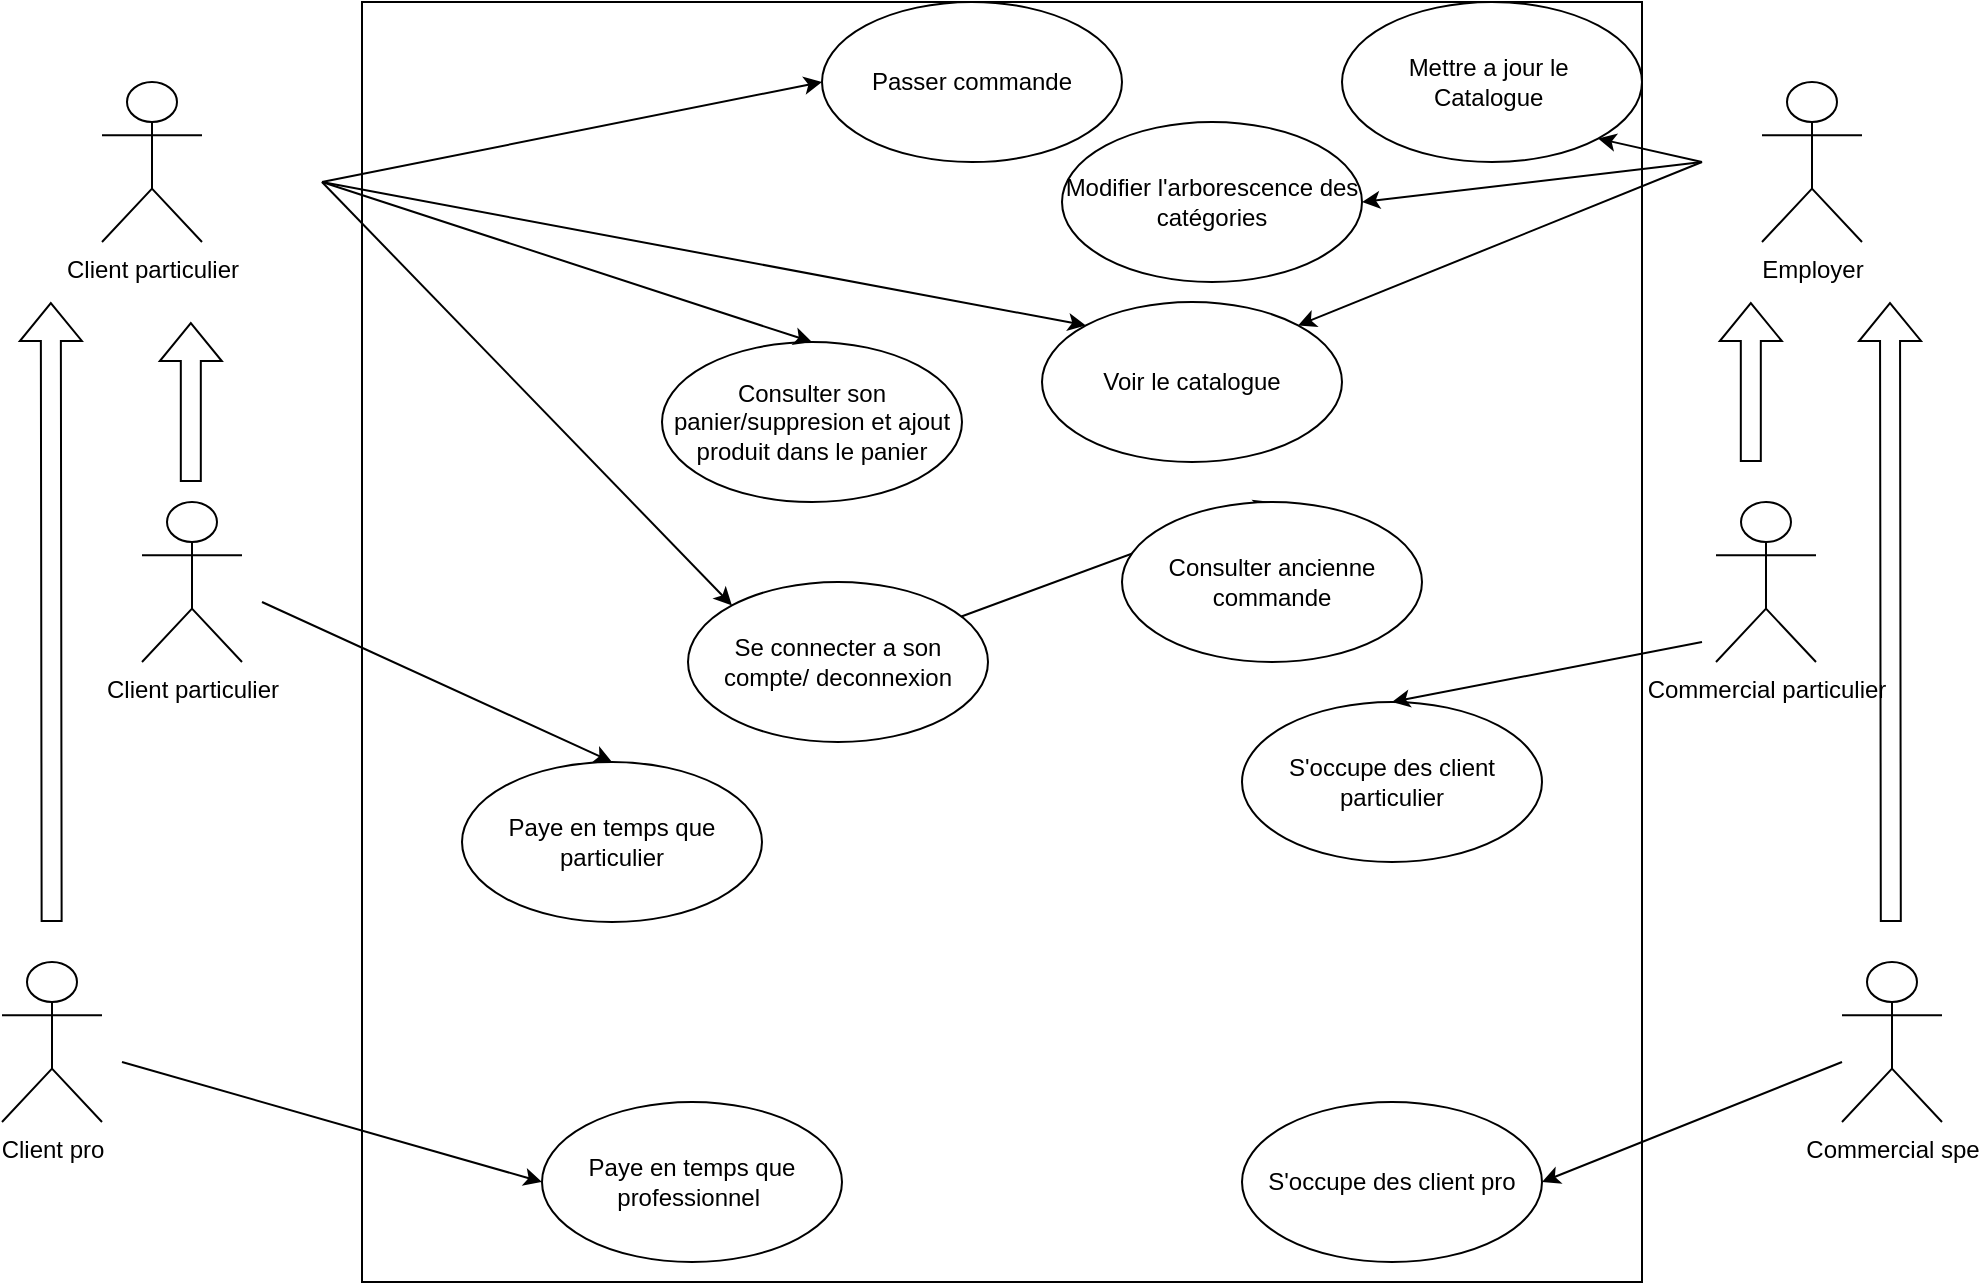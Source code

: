 <mxfile version="21.0.8" type="device" pages="2"><diagram name="diagrammeCasUtilisation" id="7YL-2INxRYrqN-UzRQrR"><mxGraphModel dx="2432" dy="949" grid="1" gridSize="10" guides="1" tooltips="1" connect="1" arrows="1" fold="1" page="1" pageScale="1" pageWidth="827" pageHeight="1169" math="0" shadow="0"><root><mxCell id="0"/><mxCell id="1" parent="0"/><mxCell id="HLQZG6jeQHOVHEbx75u4-1" value="Client particulier" style="shape=umlActor;verticalLabelPosition=bottom;verticalAlign=top;html=1;outlineConnect=0;" vertex="1" parent="1"><mxGeometry x="-10" y="280" width="50" height="80" as="geometry"/></mxCell><mxCell id="HLQZG6jeQHOVHEbx75u4-2" value="Commercial particulier" style="shape=umlActor;verticalLabelPosition=bottom;verticalAlign=top;html=1;outlineConnect=0;" vertex="1" parent="1"><mxGeometry x="777" y="280" width="50" height="80" as="geometry"/></mxCell><mxCell id="HLQZG6jeQHOVHEbx75u4-3" value="" style="whiteSpace=wrap;html=1;aspect=fixed;" vertex="1" parent="1"><mxGeometry x="100" y="30" width="640" height="640" as="geometry"/></mxCell><mxCell id="HLQZG6jeQHOVHEbx75u4-4" value="Mettre a jour le&amp;nbsp;&lt;br&gt;Catalogue&amp;nbsp;" style="ellipse;whiteSpace=wrap;html=1;" vertex="1" parent="1"><mxGeometry x="590" y="30" width="150" height="80" as="geometry"/></mxCell><mxCell id="HLQZG6jeQHOVHEbx75u4-5" value="" style="endArrow=classic;html=1;rounded=0;entryX=1;entryY=1;entryDx=0;entryDy=0;" edge="1" parent="1" target="HLQZG6jeQHOVHEbx75u4-4"><mxGeometry width="50" height="50" relative="1" as="geometry"><mxPoint x="770" y="110" as="sourcePoint"/><mxPoint x="440" y="380" as="targetPoint"/></mxGeometry></mxCell><mxCell id="HLQZG6jeQHOVHEbx75u4-7" value="S'occupe des client particulier" style="ellipse;whiteSpace=wrap;html=1;" vertex="1" parent="1"><mxGeometry x="540" y="380" width="150" height="80" as="geometry"/></mxCell><mxCell id="HLQZG6jeQHOVHEbx75u4-8" value="" style="endArrow=classic;html=1;rounded=0;entryX=0.5;entryY=0;entryDx=0;entryDy=0;" edge="1" parent="1" target="HLQZG6jeQHOVHEbx75u4-7"><mxGeometry width="50" height="50" relative="1" as="geometry"><mxPoint x="770" y="350" as="sourcePoint"/><mxPoint x="440" y="380" as="targetPoint"/></mxGeometry></mxCell><mxCell id="HLQZG6jeQHOVHEbx75u4-10" value="Voir le catalogue" style="ellipse;whiteSpace=wrap;html=1;" vertex="1" parent="1"><mxGeometry x="440" y="180" width="150" height="80" as="geometry"/></mxCell><mxCell id="HLQZG6jeQHOVHEbx75u4-11" value="" style="endArrow=classic;html=1;rounded=0;entryX=0;entryY=0;entryDx=0;entryDy=0;" edge="1" parent="1" target="HLQZG6jeQHOVHEbx75u4-10"><mxGeometry width="50" height="50" relative="1" as="geometry"><mxPoint x="80" y="120" as="sourcePoint"/><mxPoint x="440" y="390" as="targetPoint"/></mxGeometry></mxCell><mxCell id="HLQZG6jeQHOVHEbx75u4-12" value="" style="endArrow=classic;html=1;rounded=0;entryX=1;entryY=0;entryDx=0;entryDy=0;" edge="1" parent="1" target="HLQZG6jeQHOVHEbx75u4-10"><mxGeometry width="50" height="50" relative="1" as="geometry"><mxPoint x="770" y="110" as="sourcePoint"/><mxPoint x="440" y="390" as="targetPoint"/></mxGeometry></mxCell><mxCell id="HLQZG6jeQHOVHEbx75u4-13" value="Consulter son panier/suppresion et ajout produit dans le panier" style="ellipse;whiteSpace=wrap;html=1;" vertex="1" parent="1"><mxGeometry x="250" y="200" width="150" height="80" as="geometry"/></mxCell><mxCell id="HLQZG6jeQHOVHEbx75u4-14" value="" style="endArrow=classic;html=1;rounded=0;entryX=0.5;entryY=0;entryDx=0;entryDy=0;" edge="1" parent="1" target="HLQZG6jeQHOVHEbx75u4-13"><mxGeometry width="50" height="50" relative="1" as="geometry"><mxPoint x="80" y="120" as="sourcePoint"/><mxPoint x="440" y="270" as="targetPoint"/></mxGeometry></mxCell><mxCell id="HLQZG6jeQHOVHEbx75u4-15" value="Passer commande" style="ellipse;whiteSpace=wrap;html=1;" vertex="1" parent="1"><mxGeometry x="330" y="30" width="150" height="80" as="geometry"/></mxCell><mxCell id="HLQZG6jeQHOVHEbx75u4-16" value="" style="endArrow=classic;html=1;rounded=0;entryX=0;entryY=0.5;entryDx=0;entryDy=0;" edge="1" parent="1" target="HLQZG6jeQHOVHEbx75u4-15"><mxGeometry width="50" height="50" relative="1" as="geometry"><mxPoint x="80" y="120" as="sourcePoint"/><mxPoint x="440" y="270" as="targetPoint"/></mxGeometry></mxCell><mxCell id="HLQZG6jeQHOVHEbx75u4-17" value="Se connecter a son compte/ deconnexion" style="ellipse;whiteSpace=wrap;html=1;" vertex="1" parent="1"><mxGeometry x="263" y="320" width="150" height="80" as="geometry"/></mxCell><mxCell id="HLQZG6jeQHOVHEbx75u4-18" value="" style="endArrow=classic;html=1;rounded=0;entryX=0;entryY=0;entryDx=0;entryDy=0;" edge="1" parent="1" target="HLQZG6jeQHOVHEbx75u4-17"><mxGeometry width="50" height="50" relative="1" as="geometry"><mxPoint x="80" y="120" as="sourcePoint"/><mxPoint x="440" y="260" as="targetPoint"/></mxGeometry></mxCell><mxCell id="HLQZG6jeQHOVHEbx75u4-21" value="Commercial spe" style="shape=umlActor;verticalLabelPosition=bottom;verticalAlign=top;html=1;outlineConnect=0;" vertex="1" parent="1"><mxGeometry x="840" y="510" width="50" height="80" as="geometry"/></mxCell><mxCell id="UbfAhWGyaGhuWlfIdMrP-2" value="" style="endArrow=classic;html=1;rounded=0;entryX=0.5;entryY=0;entryDx=0;entryDy=0;" edge="1" parent="1" source="HLQZG6jeQHOVHEbx75u4-17" target="UbfAhWGyaGhuWlfIdMrP-3"><mxGeometry width="50" height="50" relative="1" as="geometry"><mxPoint x="270" y="460" as="sourcePoint"/><mxPoint x="279" y="560" as="targetPoint"/></mxGeometry></mxCell><mxCell id="UbfAhWGyaGhuWlfIdMrP-3" value="Consulter ancienne commande" style="ellipse;whiteSpace=wrap;html=1;" vertex="1" parent="1"><mxGeometry x="480" y="280" width="150" height="80" as="geometry"/></mxCell><mxCell id="UbfAhWGyaGhuWlfIdMrP-4" value="Client pro" style="shape=umlActor;verticalLabelPosition=bottom;verticalAlign=top;html=1;outlineConnect=0;" vertex="1" parent="1"><mxGeometry x="-80" y="510" width="50" height="80" as="geometry"/></mxCell><mxCell id="UbfAhWGyaGhuWlfIdMrP-6" value="S'occupe des client pro" style="ellipse;whiteSpace=wrap;html=1;" vertex="1" parent="1"><mxGeometry x="540" y="580" width="150" height="80" as="geometry"/></mxCell><mxCell id="UbfAhWGyaGhuWlfIdMrP-7" value="" style="endArrow=classic;html=1;rounded=0;entryX=1;entryY=0.5;entryDx=0;entryDy=0;" edge="1" parent="1" source="HLQZG6jeQHOVHEbx75u4-21" target="UbfAhWGyaGhuWlfIdMrP-6"><mxGeometry width="50" height="50" relative="1" as="geometry"><mxPoint x="750" y="620" as="sourcePoint"/><mxPoint x="320" y="420" as="targetPoint"/></mxGeometry></mxCell><mxCell id="UbfAhWGyaGhuWlfIdMrP-11" value="Modifier l'arborescence des catégories" style="ellipse;whiteSpace=wrap;html=1;" vertex="1" parent="1"><mxGeometry x="450" y="90" width="150" height="80" as="geometry"/></mxCell><mxCell id="UbfAhWGyaGhuWlfIdMrP-12" value="" style="endArrow=classic;html=1;rounded=0;entryX=1;entryY=0.5;entryDx=0;entryDy=0;" edge="1" parent="1" target="UbfAhWGyaGhuWlfIdMrP-11"><mxGeometry width="50" height="50" relative="1" as="geometry"><mxPoint x="770" y="110" as="sourcePoint"/><mxPoint x="320" y="400" as="targetPoint"/></mxGeometry></mxCell><mxCell id="UbfAhWGyaGhuWlfIdMrP-13" value="" style="shape=flexArrow;endArrow=classic;html=1;rounded=0;" edge="1" parent="1"><mxGeometry width="50" height="50" relative="1" as="geometry"><mxPoint x="794.41" y="260" as="sourcePoint"/><mxPoint x="794.41" y="180" as="targetPoint"/></mxGeometry></mxCell><mxCell id="UbfAhWGyaGhuWlfIdMrP-15" value="Employer" style="shape=umlActor;verticalLabelPosition=bottom;verticalAlign=top;html=1;outlineConnect=0;" vertex="1" parent="1"><mxGeometry x="800" y="70" width="50" height="80" as="geometry"/></mxCell><mxCell id="UbfAhWGyaGhuWlfIdMrP-20" value="" style="shape=flexArrow;endArrow=classic;html=1;rounded=0;" edge="1" parent="1"><mxGeometry width="50" height="50" relative="1" as="geometry"><mxPoint x="864.41" y="490" as="sourcePoint"/><mxPoint x="864" y="180" as="targetPoint"/></mxGeometry></mxCell><mxCell id="UbfAhWGyaGhuWlfIdMrP-21" value="Client particulier" style="shape=umlActor;verticalLabelPosition=bottom;verticalAlign=top;html=1;outlineConnect=0;" vertex="1" parent="1"><mxGeometry x="-30" y="70" width="50" height="80" as="geometry"/></mxCell><mxCell id="UbfAhWGyaGhuWlfIdMrP-22" value="" style="shape=flexArrow;endArrow=classic;html=1;rounded=0;" edge="1" parent="1"><mxGeometry width="50" height="50" relative="1" as="geometry"><mxPoint x="-55.18" y="490" as="sourcePoint"/><mxPoint x="-55.59" y="180" as="targetPoint"/></mxGeometry></mxCell><mxCell id="UbfAhWGyaGhuWlfIdMrP-24" value="" style="shape=flexArrow;endArrow=classic;html=1;rounded=0;" edge="1" parent="1"><mxGeometry width="50" height="50" relative="1" as="geometry"><mxPoint x="14.41" y="270" as="sourcePoint"/><mxPoint x="14.41" y="190" as="targetPoint"/></mxGeometry></mxCell><mxCell id="UbfAhWGyaGhuWlfIdMrP-25" value="Paye en temps que professionnel&amp;nbsp;" style="ellipse;whiteSpace=wrap;html=1;" vertex="1" parent="1"><mxGeometry x="190" y="580" width="150" height="80" as="geometry"/></mxCell><mxCell id="UbfAhWGyaGhuWlfIdMrP-26" value="Paye en temps que particulier" style="ellipse;whiteSpace=wrap;html=1;" vertex="1" parent="1"><mxGeometry x="150" y="410" width="150" height="80" as="geometry"/></mxCell><mxCell id="UbfAhWGyaGhuWlfIdMrP-27" value="" style="endArrow=classic;html=1;rounded=0;entryX=0.5;entryY=0;entryDx=0;entryDy=0;" edge="1" parent="1" target="UbfAhWGyaGhuWlfIdMrP-26"><mxGeometry width="50" height="50" relative="1" as="geometry"><mxPoint x="50" y="330" as="sourcePoint"/><mxPoint x="190" y="250" as="targetPoint"/></mxGeometry></mxCell><mxCell id="UbfAhWGyaGhuWlfIdMrP-28" value="" style="endArrow=classic;html=1;rounded=0;entryX=0;entryY=0.5;entryDx=0;entryDy=0;" edge="1" parent="1" target="UbfAhWGyaGhuWlfIdMrP-25"><mxGeometry width="50" height="50" relative="1" as="geometry"><mxPoint x="-20" y="560" as="sourcePoint"/><mxPoint x="190" y="390" as="targetPoint"/></mxGeometry></mxCell></root></mxGraphModel></diagram><diagram id="fQSaHoYNGmre6yYlFoZQ" name="diagrammeSequence"><mxGraphModel dx="1605" dy="949" grid="1" gridSize="10" guides="1" tooltips="1" connect="1" arrows="1" fold="1" page="1" pageScale="1" pageWidth="827" pageHeight="1169" math="0" shadow="0"><root><mxCell id="0"/><mxCell id="1" parent="0"/><mxCell id="Fxoytd9ydMWABuIGu68k-3" value="Client&lt;br&gt;" style="shape=umlActor;verticalLabelPosition=bottom;verticalAlign=top;html=1;outlineConnect=0;" vertex="1" parent="1"><mxGeometry x="100" y="30" width="40" height="70" as="geometry"/></mxCell><mxCell id="Fxoytd9ydMWABuIGu68k-5" value="Systeme" style="rounded=0;whiteSpace=wrap;html=1;" vertex="1" parent="1"><mxGeometry x="660" y="60" width="120" height="60" as="geometry"/></mxCell><mxCell id="Fxoytd9ydMWABuIGu68k-6" value="" style="endArrow=classic;html=1;rounded=0;" edge="1" parent="1"><mxGeometry width="50" height="50" relative="1" as="geometry"><mxPoint x="120" y="160" as="sourcePoint"/><mxPoint x="720" y="160" as="targetPoint"/></mxGeometry></mxCell><mxCell id="Fxoytd9ydMWABuIGu68k-8" value="1: Clique sur la catégorie choisis" style="edgeLabel;html=1;align=center;verticalAlign=middle;resizable=0;points=[];" vertex="1" connectable="0" parent="Fxoytd9ydMWABuIGu68k-6"><mxGeometry x="-0.133" y="-1" relative="1" as="geometry"><mxPoint y="-11" as="offset"/></mxGeometry></mxCell><mxCell id="Fxoytd9ydMWABuIGu68k-7" value="" style="endArrow=classic;html=1;rounded=0;" edge="1" parent="1"><mxGeometry width="50" height="50" relative="1" as="geometry"><mxPoint x="720" y="200" as="sourcePoint"/><mxPoint x="120" y="200" as="targetPoint"/></mxGeometry></mxCell><mxCell id="Fxoytd9ydMWABuIGu68k-9" value="2: Affiche en déroulant l'intégriter de la categorie" style="edgeLabel;html=1;align=center;verticalAlign=middle;resizable=0;points=[];" vertex="1" connectable="0" parent="Fxoytd9ydMWABuIGu68k-7"><mxGeometry x="0.267" y="-3" relative="1" as="geometry"><mxPoint x="50" y="-7" as="offset"/></mxGeometry></mxCell><mxCell id="Fxoytd9ydMWABuIGu68k-10" value="" style="endArrow=classic;html=1;rounded=0;" edge="1" parent="1"><mxGeometry width="50" height="50" relative="1" as="geometry"><mxPoint x="120" y="240" as="sourcePoint"/><mxPoint x="720" y="240" as="targetPoint"/></mxGeometry></mxCell><mxCell id="Fxoytd9ydMWABuIGu68k-11" value="3: Choisi sa sous categorie" style="edgeLabel;html=1;align=center;verticalAlign=middle;resizable=0;points=[];" vertex="1" connectable="0" parent="Fxoytd9ydMWABuIGu68k-10"><mxGeometry x="-0.117" y="4" relative="1" as="geometry"><mxPoint x="-5" y="-6" as="offset"/></mxGeometry></mxCell><mxCell id="Fxoytd9ydMWABuIGu68k-12" value="" style="endArrow=classic;html=1;rounded=0;" edge="1" parent="1"><mxGeometry width="50" height="50" relative="1" as="geometry"><mxPoint x="720" y="280" as="sourcePoint"/><mxPoint x="120" y="280" as="targetPoint"/></mxGeometry></mxCell><mxCell id="Fxoytd9ydMWABuIGu68k-14" value="4: Affiche le contenue de la sous categorie" style="edgeLabel;html=1;align=center;verticalAlign=middle;resizable=0;points=[];" vertex="1" connectable="0" parent="Fxoytd9ydMWABuIGu68k-12"><mxGeometry x="0.107" y="3" relative="1" as="geometry"><mxPoint x="-18" y="-13" as="offset"/></mxGeometry></mxCell><mxCell id="Fxoytd9ydMWABuIGu68k-15" value="" style="endArrow=classic;html=1;rounded=0;" edge="1" parent="1"><mxGeometry width="50" height="50" relative="1" as="geometry"><mxPoint x="120" y="320" as="sourcePoint"/><mxPoint x="720" y="320" as="targetPoint"/></mxGeometry></mxCell><mxCell id="Fxoytd9ydMWABuIGu68k-16" value="5a: Selectionne un article" style="edgeLabel;html=1;align=center;verticalAlign=middle;resizable=0;points=[];" vertex="1" connectable="0" parent="Fxoytd9ydMWABuIGu68k-15"><mxGeometry x="-0.117" y="4" relative="1" as="geometry"><mxPoint x="-5" y="-6" as="offset"/></mxGeometry></mxCell><mxCell id="Fxoytd9ydMWABuIGu68k-17" value="" style="endArrow=classic;html=1;rounded=0;" edge="1" parent="1"><mxGeometry width="50" height="50" relative="1" as="geometry"><mxPoint x="720" y="400" as="sourcePoint"/><mxPoint x="120" y="400" as="targetPoint"/></mxGeometry></mxCell><mxCell id="Fxoytd9ydMWABuIGu68k-18" value="6a: Affiche la fiche de détails de l'article" style="edgeLabel;html=1;align=center;verticalAlign=middle;resizable=0;points=[];" vertex="1" connectable="0" parent="Fxoytd9ydMWABuIGu68k-17"><mxGeometry x="0.107" y="3" relative="1" as="geometry"><mxPoint x="-18" y="-13" as="offset"/></mxGeometry></mxCell><mxCell id="Fxoytd9ydMWABuIGu68k-19" value="" style="endArrow=classic;html=1;rounded=0;" edge="1" parent="1"><mxGeometry width="50" height="50" relative="1" as="geometry"><mxPoint x="120" y="360" as="sourcePoint"/><mxPoint x="720" y="360" as="targetPoint"/></mxGeometry></mxCell><mxCell id="Fxoytd9ydMWABuIGu68k-20" value="5b: Clique sur l'ajout rapide au panier" style="edgeLabel;html=1;align=center;verticalAlign=middle;resizable=0;points=[];" vertex="1" connectable="0" parent="Fxoytd9ydMWABuIGu68k-19"><mxGeometry x="-0.117" y="4" relative="1" as="geometry"><mxPoint x="-5" y="-6" as="offset"/></mxGeometry></mxCell><mxCell id="Fxoytd9ydMWABuIGu68k-22" value="" style="endArrow=classic;html=1;rounded=0;" edge="1" parent="1"><mxGeometry width="50" height="50" relative="1" as="geometry"><mxPoint x="720" y="440" as="sourcePoint"/><mxPoint x="120" y="440" as="targetPoint"/></mxGeometry></mxCell><mxCell id="Fxoytd9ydMWABuIGu68k-23" value="6b: Affiche une petite pop-up&amp;nbsp; de validation" style="edgeLabel;html=1;align=center;verticalAlign=middle;resizable=0;points=[];" vertex="1" connectable="0" parent="Fxoytd9ydMWABuIGu68k-22"><mxGeometry x="0.107" y="3" relative="1" as="geometry"><mxPoint x="-18" y="-13" as="offset"/></mxGeometry></mxCell><mxCell id="Fxoytd9ydMWABuIGu68k-24" value="" style="endArrow=classic;html=1;rounded=0;" edge="1" parent="1"><mxGeometry width="50" height="50" relative="1" as="geometry"><mxPoint x="120" y="480" as="sourcePoint"/><mxPoint x="720" y="480" as="targetPoint"/></mxGeometry></mxCell><mxCell id="Fxoytd9ydMWABuIGu68k-25" value="7: Clique sur le panier&amp;nbsp;" style="edgeLabel;html=1;align=center;verticalAlign=middle;resizable=0;points=[];" vertex="1" connectable="0" parent="Fxoytd9ydMWABuIGu68k-24"><mxGeometry x="-0.117" y="4" relative="1" as="geometry"><mxPoint x="-5" y="-6" as="offset"/></mxGeometry></mxCell><mxCell id="EUd6gNKHl2vyJr3b9Pkg-2" value="" style="endArrow=classic;html=1;rounded=0;" edge="1" parent="1"><mxGeometry width="50" height="50" relative="1" as="geometry"><mxPoint x="720" y="520" as="sourcePoint"/><mxPoint x="120" y="520" as="targetPoint"/></mxGeometry></mxCell><mxCell id="EUd6gNKHl2vyJr3b9Pkg-3" value="8: Affiche la page du panier du client" style="edgeLabel;html=1;align=center;verticalAlign=middle;resizable=0;points=[];" vertex="1" connectable="0" parent="EUd6gNKHl2vyJr3b9Pkg-2"><mxGeometry x="0.107" y="3" relative="1" as="geometry"><mxPoint x="-18" y="-13" as="offset"/></mxGeometry></mxCell><mxCell id="EUd6gNKHl2vyJr3b9Pkg-4" value="" style="endArrow=classic;html=1;rounded=0;" edge="1" parent="1"><mxGeometry width="50" height="50" relative="1" as="geometry"><mxPoint x="120" y="560" as="sourcePoint"/><mxPoint x="720" y="560" as="targetPoint"/></mxGeometry></mxCell><mxCell id="EUd6gNKHl2vyJr3b9Pkg-5" value="9: clique sur le bouton valider commande" style="edgeLabel;html=1;align=center;verticalAlign=middle;resizable=0;points=[];" vertex="1" connectable="0" parent="EUd6gNKHl2vyJr3b9Pkg-4"><mxGeometry x="-0.117" y="4" relative="1" as="geometry"><mxPoint x="-5" y="-6" as="offset"/></mxGeometry></mxCell><mxCell id="EUd6gNKHl2vyJr3b9Pkg-6" value="" style="endArrow=classic;html=1;rounded=0;" edge="1" parent="1"><mxGeometry width="50" height="50" relative="1" as="geometry"><mxPoint x="720" y="600" as="sourcePoint"/><mxPoint x="120" y="600" as="targetPoint"/></mxGeometry></mxCell><mxCell id="EUd6gNKHl2vyJr3b9Pkg-7" value="10: Affiche la page de renseignement a remplir par le client" style="edgeLabel;html=1;align=center;verticalAlign=middle;resizable=0;points=[];" vertex="1" connectable="0" parent="EUd6gNKHl2vyJr3b9Pkg-6"><mxGeometry x="0.107" y="3" relative="1" as="geometry"><mxPoint x="-18" y="-13" as="offset"/></mxGeometry></mxCell><mxCell id="EUd6gNKHl2vyJr3b9Pkg-8" value="" style="endArrow=classic;html=1;rounded=0;" edge="1" parent="1"><mxGeometry width="50" height="50" relative="1" as="geometry"><mxPoint x="120" y="640" as="sourcePoint"/><mxPoint x="720" y="640" as="targetPoint"/></mxGeometry></mxCell><mxCell id="EUd6gNKHl2vyJr3b9Pkg-9" value="11: Remplis les information demander&amp;nbsp; et les valides" style="edgeLabel;html=1;align=center;verticalAlign=middle;resizable=0;points=[];" vertex="1" connectable="0" parent="EUd6gNKHl2vyJr3b9Pkg-8"><mxGeometry x="-0.117" y="4" relative="1" as="geometry"><mxPoint x="-5" y="-6" as="offset"/></mxGeometry></mxCell><mxCell id="EUd6gNKHl2vyJr3b9Pkg-10" value="" style="endArrow=classic;html=1;rounded=0;" edge="1" parent="1"><mxGeometry width="50" height="50" relative="1" as="geometry"><mxPoint x="720" y="720" as="sourcePoint"/><mxPoint x="120" y="720" as="targetPoint"/></mxGeometry></mxCell><mxCell id="EUd6gNKHl2vyJr3b9Pkg-11" value="12: Valide les infromation puis affiche la fenetre des moyen de payement" style="edgeLabel;html=1;align=center;verticalAlign=middle;resizable=0;points=[];" vertex="1" connectable="0" parent="EUd6gNKHl2vyJr3b9Pkg-10"><mxGeometry x="0.107" y="3" relative="1" as="geometry"><mxPoint x="-18" y="-13" as="offset"/></mxGeometry></mxCell><mxCell id="EUd6gNKHl2vyJr3b9Pkg-12" value="" style="endArrow=classic;html=1;rounded=0;" edge="1" parent="1"><mxGeometry width="50" height="50" relative="1" as="geometry"><mxPoint x="120" y="760" as="sourcePoint"/><mxPoint x="720" y="760" as="targetPoint"/></mxGeometry></mxCell><mxCell id="EUd6gNKHl2vyJr3b9Pkg-13" value="13: Remplis le moyen de payement et valide" style="edgeLabel;html=1;align=center;verticalAlign=middle;resizable=0;points=[];" vertex="1" connectable="0" parent="EUd6gNKHl2vyJr3b9Pkg-12"><mxGeometry x="-0.117" y="4" relative="1" as="geometry"><mxPoint x="-5" y="-6" as="offset"/></mxGeometry></mxCell><mxCell id="EUd6gNKHl2vyJr3b9Pkg-14" value="" style="endArrow=classic;html=1;rounded=0;" edge="1" parent="1"><mxGeometry width="50" height="50" relative="1" as="geometry"><mxPoint x="720" y="640" as="sourcePoint"/><mxPoint x="720" y="720" as="targetPoint"/><Array as="points"><mxPoint x="800" y="640"/><mxPoint x="800" y="720"/></Array></mxGeometry></mxCell><mxCell id="EUd6gNKHl2vyJr3b9Pkg-15" value="Verifie les information" style="text;html=1;align=center;verticalAlign=middle;resizable=0;points=[];autosize=1;strokeColor=none;fillColor=none;" vertex="1" parent="1"><mxGeometry x="710" y="610" width="140" height="30" as="geometry"/></mxCell><mxCell id="EUd6gNKHl2vyJr3b9Pkg-16" value="" style="endArrow=classic;html=1;rounded=0;" edge="1" parent="1"><mxGeometry width="50" height="50" relative="1" as="geometry"><mxPoint x="720" y="760" as="sourcePoint"/><mxPoint x="720" y="840" as="targetPoint"/><Array as="points"><mxPoint x="800" y="760"/><mxPoint x="800" y="840"/></Array></mxGeometry></mxCell><mxCell id="EUd6gNKHl2vyJr3b9Pkg-17" value="Verifie les information" style="text;html=1;align=center;verticalAlign=middle;resizable=0;points=[];autosize=1;strokeColor=none;fillColor=none;" vertex="1" parent="1"><mxGeometry x="720" y="730" width="140" height="30" as="geometry"/></mxCell><mxCell id="EUd6gNKHl2vyJr3b9Pkg-18" value="" style="endArrow=classic;html=1;rounded=0;" edge="1" parent="1"><mxGeometry width="50" height="50" relative="1" as="geometry"><mxPoint x="720" y="840" as="sourcePoint"/><mxPoint x="120" y="840" as="targetPoint"/></mxGeometry></mxCell><mxCell id="EUd6gNKHl2vyJr3b9Pkg-19" value="13a: Valide le payement avec un pop-up" style="edgeLabel;html=1;align=center;verticalAlign=middle;resizable=0;points=[];" vertex="1" connectable="0" parent="EUd6gNKHl2vyJr3b9Pkg-18"><mxGeometry x="0.107" y="3" relative="1" as="geometry"><mxPoint x="-18" y="-13" as="offset"/></mxGeometry></mxCell><mxCell id="EUd6gNKHl2vyJr3b9Pkg-20" value="" style="endArrow=classic;html=1;rounded=0;" edge="1" parent="1"><mxGeometry width="50" height="50" relative="1" as="geometry"><mxPoint x="720" y="880" as="sourcePoint"/><mxPoint x="120" y="880" as="targetPoint"/></mxGeometry></mxCell><mxCell id="EUd6gNKHl2vyJr3b9Pkg-21" value="13b: Renvoie a la page du panier" style="edgeLabel;html=1;align=center;verticalAlign=middle;resizable=0;points=[];" vertex="1" connectable="0" parent="EUd6gNKHl2vyJr3b9Pkg-20"><mxGeometry x="0.107" y="3" relative="1" as="geometry"><mxPoint x="-18" y="-13" as="offset"/></mxGeometry></mxCell><mxCell id="sA4W3KHlpkbkWdDDBV4b-1" value="" style="endArrow=none;dashed=1;html=1;rounded=0;" edge="1" parent="1"><mxGeometry width="50" height="50" relative="1" as="geometry"><mxPoint x="120" y="920" as="sourcePoint"/><mxPoint x="120" y="130" as="targetPoint"/></mxGeometry></mxCell><mxCell id="sA4W3KHlpkbkWdDDBV4b-2" value="" style="endArrow=none;dashed=1;html=1;rounded=0;" edge="1" parent="1"><mxGeometry width="50" height="50" relative="1" as="geometry"><mxPoint x="718.82" y="920" as="sourcePoint"/><mxPoint x="718.82" y="130" as="targetPoint"/></mxGeometry></mxCell></root></mxGraphModel></diagram></mxfile>